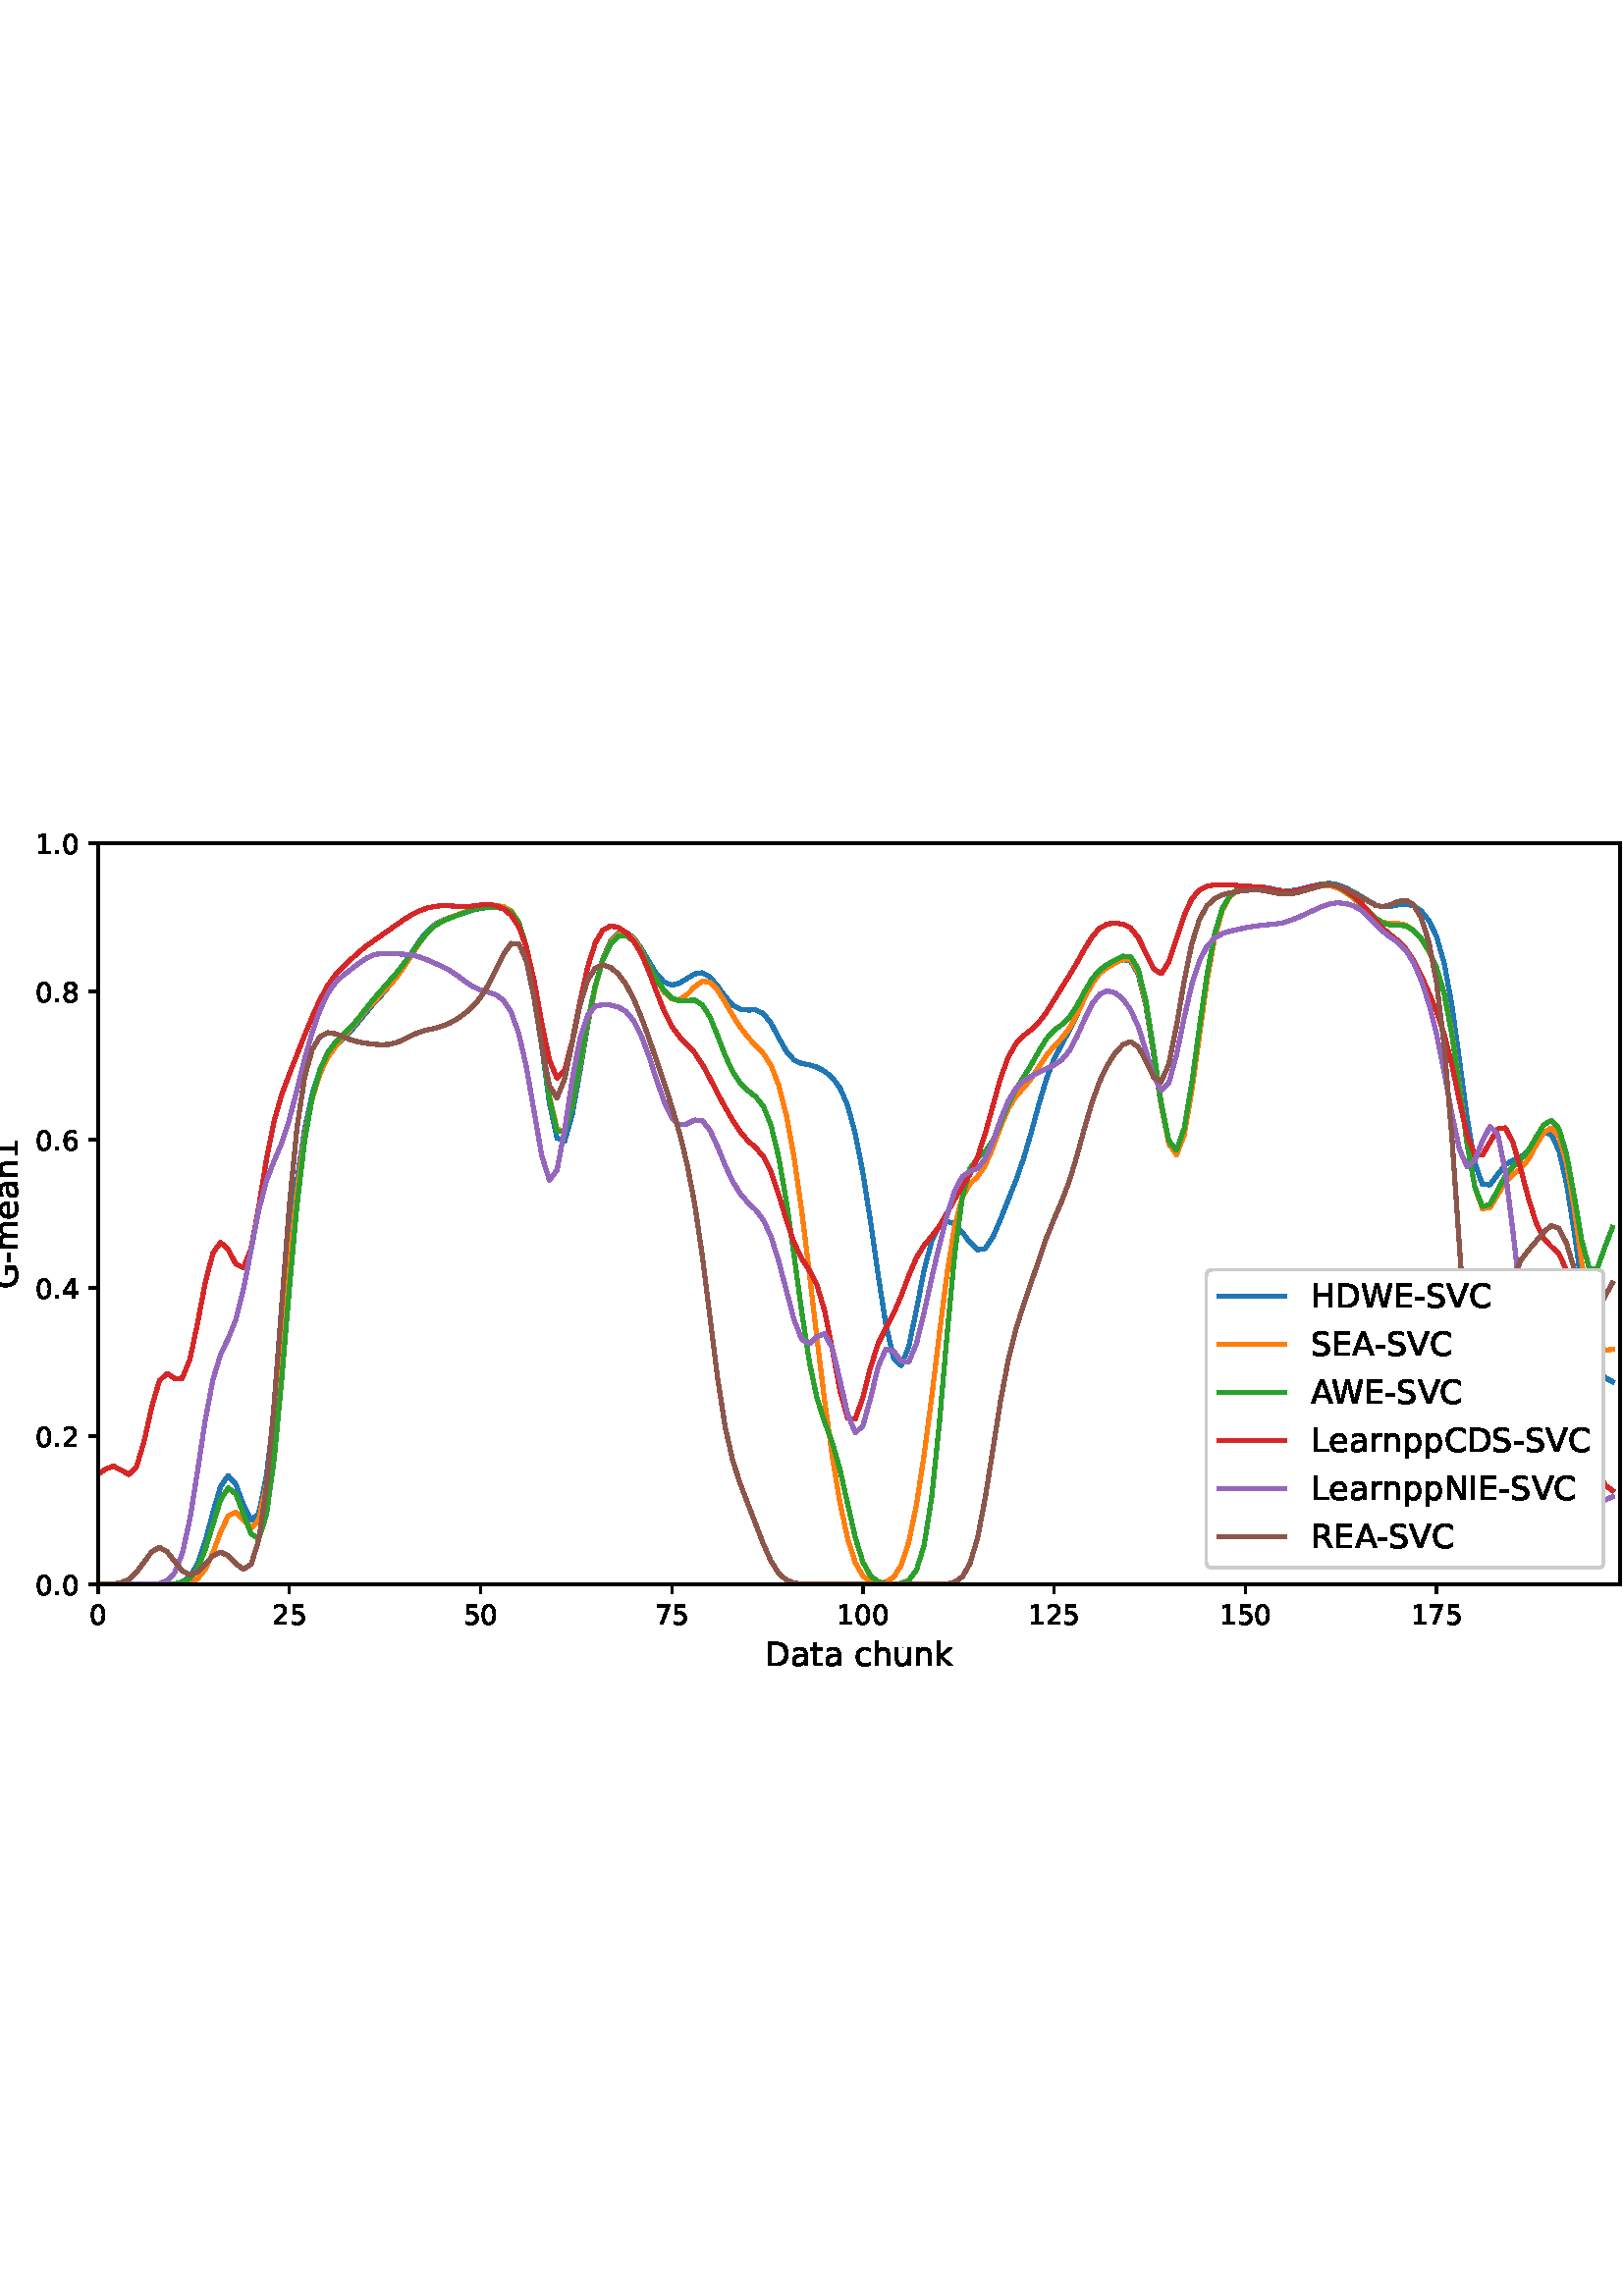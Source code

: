 %!PS-Adobe-3.0 EPSF-3.0
%%Orientation: portrait
%%BoundingBox: -54.0 216.0 666.0 576.0
%%EndComments
%%BeginProlog
/mpldict 8 dict def
mpldict begin
/m { moveto } bind def
/l { lineto } bind def
/r { rlineto } bind def
/c { curveto } bind def
/cl { closepath } bind def
/box {
m
1 index 0 r
0 exch r
neg 0 r
cl
} bind def
/clipbox {
box
clip
newpath
} bind def
%!PS-Adobe-3.0 Resource-Font
%%Copyright: Copyright (c) 2003 by Bitstream, Inc. All Rights Reserved. Copyright (c) 2006 by Tavmjong Bah. All Rights Reserved. DejaVu changes are in public domain 
25 dict begin
/_d{bind def}bind def
/_m{moveto}_d
/_l{lineto}_d
/_cl{closepath eofill}_d
/_c{curveto}_d
/_sc{7 -1 roll{setcachedevice}{pop pop pop pop pop pop}ifelse}_d
/_e{exec}_d
/FontName /DejaVuSans def
/PaintType 0 def
/FontMatrix[.001 0 0 .001 0 0]def
/FontBBox[-1021 -463 1793 1232]def
/FontType 3 def
/Encoding [ /space /hyphen /period /zero /one /two /four /five /six /seven /eight /A /C /D /E /G /H /I /L /N /R /S /V /W /a /c /e /h /k /m /n /p /r /t /u ] def
/FontInfo 10 dict dup begin
/FamilyName (DejaVu Sans) def
/FullName (DejaVu Sans) def
/Notice (Copyright (c) 2003 by Bitstream, Inc. All Rights Reserved. Copyright (c) 2006 by Tavmjong Bah. All Rights Reserved. DejaVu changes are in public domain ) def
/Weight (Book) def
/Version (Version 2.35) def
/ItalicAngle 0.0 def
/isFixedPitch false def
/UnderlinePosition -130 def
/UnderlineThickness 90 def
end readonly def
/CharStrings 36 dict dup begin
/.notdef 0 def
/space{318 0 0 0 0 0 _sc
}_d
/hyphen{361 0 49 234 312 314 _sc
49 314 _m
312 314 _l
312 234 _l
49 234 _l
49 314 _l
_cl}_d
/period{318 0 107 0 210 124 _sc
107 124 _m
210 124 _l
210 0 _l
107 0 _l
107 124 _l
_cl}_d
/zero{636 0 66 -13 570 742 _sc
318 664 _m
267 664 229 639 203 589 _c
177 539 165 464 165 364 _c
165 264 177 189 203 139 _c
229 89 267 64 318 64 _c
369 64 407 89 433 139 _c
458 189 471 264 471 364 _c
471 464 458 539 433 589 _c
407 639 369 664 318 664 _c
318 742 _m
399 742 461 709 505 645 _c
548 580 570 486 570 364 _c
570 241 548 147 505 83 _c
461 19 399 -13 318 -13 _c
236 -13 173 19 130 83 _c
87 147 66 241 66 364 _c
66 486 87 580 130 645 _c
173 709 236 742 318 742 _c
_cl}_d
/one{636 0 110 0 544 729 _sc
124 83 _m
285 83 _l
285 639 _l
110 604 _l
110 694 _l
284 729 _l
383 729 _l
383 83 _l
544 83 _l
544 0 _l
124 0 _l
124 83 _l
_cl}_d
/two{{636 0 73 0 536 742 _sc
192 83 _m
536 83 _l
536 0 _l
73 0 _l
73 83 _l
110 121 161 173 226 239 _c
290 304 331 346 348 365 _c
380 400 402 430 414 455 _c
426 479 433 504 433 528 _c
433 566 419 598 392 622 _c
365 646 330 659 286 659 _c
255 659 222 653 188 643 _c
154 632 117 616 78 594 _c
78 694 _l
118 710 155 722 189 730 _c
223 738 255 742 284 742 _c
}_e{359 742 419 723 464 685 _c
509 647 532 597 532 534 _c
532 504 526 475 515 449 _c
504 422 484 390 454 354 _c
446 344 420 317 376 272 _c
332 227 271 164 192 83 _c
_cl}_e}_d
/four{636 0 49 0 580 729 _sc
378 643 _m
129 254 _l
378 254 _l
378 643 _l
352 729 _m
476 729 _l
476 254 _l
580 254 _l
580 172 _l
476 172 _l
476 0 _l
378 0 _l
378 172 _l
49 172 _l
49 267 _l
352 729 _l
_cl}_d
/five{{636 0 77 -13 549 729 _sc
108 729 _m
495 729 _l
495 646 _l
198 646 _l
198 467 _l
212 472 227 476 241 478 _c
255 480 270 482 284 482 _c
365 482 429 459 477 415 _c
525 370 549 310 549 234 _c
549 155 524 94 475 51 _c
426 8 357 -13 269 -13 _c
238 -13 207 -10 175 -6 _c
143 -1 111 6 77 17 _c
77 116 _l
106 100 136 88 168 80 _c
199 72 232 69 267 69 _c
}_e{323 69 368 83 401 113 _c
433 143 450 183 450 234 _c
450 284 433 324 401 354 _c
368 384 323 399 267 399 _c
241 399 214 396 188 390 _c
162 384 135 375 108 363 _c
108 729 _l
_cl}_e}_d
/six{{636 0 70 -13 573 742 _sc
330 404 _m
286 404 251 388 225 358 _c
199 328 186 286 186 234 _c
186 181 199 139 225 109 _c
251 79 286 64 330 64 _c
374 64 409 79 435 109 _c
461 139 474 181 474 234 _c
474 286 461 328 435 358 _c
409 388 374 404 330 404 _c
526 713 _m
526 623 _l
501 635 476 644 451 650 _c
425 656 400 659 376 659 _c
310 659 260 637 226 593 _c
}_e{192 549 172 482 168 394 _c
187 422 211 444 240 459 _c
269 474 301 482 336 482 _c
409 482 467 459 509 415 _c
551 371 573 310 573 234 _c
573 159 550 99 506 54 _c
462 9 403 -13 330 -13 _c
246 -13 181 19 137 83 _c
92 147 70 241 70 364 _c
70 479 97 571 152 639 _c
206 707 280 742 372 742 _c
396 742 421 739 447 735 _c
472 730 498 723 526 713 _c
_cl}_e}_d
/seven{636 0 82 0 551 729 _sc
82 729 _m
551 729 _l
551 687 _l
286 0 _l
183 0 _l
432 646 _l
82 646 _l
82 729 _l
_cl}_d
/eight{{636 0 68 -13 568 742 _sc
318 346 _m
271 346 234 333 207 308 _c
180 283 167 249 167 205 _c
167 161 180 126 207 101 _c
234 76 271 64 318 64 _c
364 64 401 76 428 102 _c
455 127 469 161 469 205 _c
469 249 455 283 429 308 _c
402 333 365 346 318 346 _c
219 388 _m
177 398 144 418 120 447 _c
96 476 85 511 85 553 _c
85 611 105 657 147 691 _c
188 725 245 742 318 742 _c
}_e{390 742 447 725 489 691 _c
530 657 551 611 551 553 _c
551 511 539 476 515 447 _c
491 418 459 398 417 388 _c
464 377 501 355 528 323 _c
554 291 568 251 568 205 _c
568 134 546 80 503 43 _c
459 5 398 -13 318 -13 _c
237 -13 175 5 132 43 _c
89 80 68 134 68 205 _c
68 251 81 291 108 323 _c
134 355 171 377 219 388 _c
183 544 _m
183 506 194 476 218 455 _c
}_e{242 434 275 424 318 424 _c
360 424 393 434 417 455 _c
441 476 453 506 453 544 _c
453 582 441 611 417 632 _c
393 653 360 664 318 664 _c
275 664 242 653 218 632 _c
194 611 183 582 183 544 _c
_cl}_e}_d
/A{684 0 8 0 676 729 _sc
342 632 _m
208 269 _l
476 269 _l
342 632 _l
286 729 _m
398 729 _l
676 0 _l
573 0 _l
507 187 _l
178 187 _l
112 0 _l
8 0 _l
286 729 _l
_cl}_d
/C{{698 0 56 -13 644 742 _sc
644 673 _m
644 569 _l
610 599 575 622 537 638 _c
499 653 460 661 418 661 _c
334 661 270 635 226 584 _c
182 533 160 460 160 364 _c
160 268 182 194 226 143 _c
270 92 334 67 418 67 _c
460 67 499 74 537 90 _c
575 105 610 128 644 159 _c
644 56 _l
609 32 572 15 534 4 _c
496 -7 455 -13 412 -13 _c
302 -13 215 20 151 87 _c
}_e{87 154 56 246 56 364 _c
56 481 87 573 151 641 _c
215 708 302 742 412 742 _c
456 742 497 736 535 725 _c
573 713 610 696 644 673 _c
_cl}_e}_d
/D{770 0 98 0 711 729 _sc
197 648 _m
197 81 _l
316 81 _l
416 81 490 103 537 149 _c
583 195 607 267 607 365 _c
607 463 583 534 537 580 _c
490 625 416 648 316 648 _c
197 648 _l
98 729 _m
301 729 _l
442 729 546 699 612 641 _c
678 582 711 490 711 365 _c
711 239 677 147 611 88 _c
545 29 441 0 301 0 _c
98 0 _l
98 729 _l
_cl}_d
/E{632 0 98 0 568 729 _sc
98 729 _m
559 729 _l
559 646 _l
197 646 _l
197 430 _l
544 430 _l
544 347 _l
197 347 _l
197 83 _l
568 83 _l
568 0 _l
98 0 _l
98 729 _l
_cl}_d
/G{{775 0 56 -13 693 742 _sc
595 104 _m
595 300 _l
434 300 _l
434 381 _l
693 381 _l
693 68 _l
655 40 613 20 567 7 _c
521 -6 472 -13 420 -13 _c
306 -13 216 20 152 86 _c
88 152 56 245 56 364 _c
56 482 88 575 152 642 _c
216 708 306 742 420 742 _c
467 742 512 736 555 724 _c
598 712 638 695 674 673 _c
674 568 _l
637 598 598 621 557 637 _c
516 653 473 661 428 661 _c
}_e{338 661 271 636 227 586 _c
182 536 160 462 160 364 _c
160 265 182 191 227 141 _c
271 91 338 67 428 67 _c
462 67 493 70 521 76 _c
549 82 573 91 595 104 _c
_cl}_e}_d
/H{752 0 98 0 654 729 _sc
98 729 _m
197 729 _l
197 430 _l
555 430 _l
555 729 _l
654 729 _l
654 0 _l
555 0 _l
555 347 _l
197 347 _l
197 0 _l
98 0 _l
98 729 _l
_cl}_d
/I{295 0 98 0 197 729 _sc
98 729 _m
197 729 _l
197 0 _l
98 0 _l
98 729 _l
_cl}_d
/L{557 0 98 0 552 729 _sc
98 729 _m
197 729 _l
197 83 _l
552 83 _l
552 0 _l
98 0 _l
98 729 _l
_cl}_d
/N{748 0 98 0 650 729 _sc
98 729 _m
231 729 _l
554 119 _l
554 729 _l
650 729 _l
650 0 _l
517 0 _l
194 610 _l
194 0 _l
98 0 _l
98 729 _l
_cl}_d
/R{{695 0 98 0 666 729 _sc
444 342 _m
465 334 486 319 506 296 _c
526 272 546 240 566 199 _c
666 0 _l
560 0 _l
467 187 _l
443 235 419 268 397 284 _c
374 300 343 308 304 308 _c
197 308 _l
197 0 _l
98 0 _l
98 729 _l
321 729 _l
404 729 466 711 507 677 _c
548 642 569 589 569 519 _c
569 473 558 434 537 404 _c
515 374 484 353 444 342 _c
197 648 _m
197 389 _l
321 389 _l
}_e{368 389 404 400 428 422 _c
452 444 465 476 465 519 _c
465 561 452 593 428 615 _c
404 637 368 648 321 648 _c
197 648 _l
_cl}_e}_d
/S{{635 0 66 -13 579 742 _sc
535 705 _m
535 609 _l
497 627 462 640 429 649 _c
395 657 363 662 333 662 _c
279 662 237 651 208 631 _c
179 610 165 580 165 542 _c
165 510 174 485 194 469 _c
213 452 250 439 304 429 _c
364 417 _l
437 403 491 378 526 343 _c
561 307 579 260 579 201 _c
579 130 555 77 508 41 _c
460 5 391 -13 300 -13 _c
265 -13 228 -9 189 -2 _c
}_e{150 5 110 16 69 32 _c
69 134 _l
109 111 148 94 186 83 _c
224 71 262 66 300 66 _c
356 66 399 77 430 99 _c
460 121 476 152 476 194 _c
476 230 465 258 443 278 _c
421 298 385 313 335 323 _c
275 335 _l
201 349 148 372 115 404 _c
82 435 66 478 66 534 _c
66 598 88 649 134 686 _c
179 723 242 742 322 742 _c
356 742 390 739 426 733 _c
461 727 497 717 535 705 _c
}_e{_cl}_e}_d
/V{684 0 8 0 676 729 _sc
286 0 _m
8 729 _l
111 729 _l
342 115 _l
573 729 _l
676 729 _l
398 0 _l
286 0 _l
_cl}_d
/W{989 0 33 0 956 729 _sc
33 729 _m
133 729 _l
286 113 _l
439 729 _l
550 729 _l
703 113 _l
856 729 _l
956 729 _l
773 0 _l
649 0 _l
495 633 _l
340 0 _l
216 0 _l
33 729 _l
_cl}_d
/a{{613 0 60 -13 522 560 _sc
343 275 _m
270 275 220 266 192 250 _c
164 233 150 205 150 165 _c
150 133 160 107 181 89 _c
202 70 231 61 267 61 _c
317 61 357 78 387 114 _c
417 149 432 196 432 255 _c
432 275 _l
343 275 _l
522 312 _m
522 0 _l
432 0 _l
432 83 _l
411 49 385 25 355 10 _c
325 -5 287 -13 243 -13 _c
187 -13 142 2 109 33 _c
76 64 60 106 60 159 _c
}_e{60 220 80 266 122 298 _c
163 329 224 345 306 345 _c
432 345 _l
432 354 _l
432 395 418 427 391 450 _c
364 472 326 484 277 484 _c
245 484 215 480 185 472 _c
155 464 127 453 100 439 _c
100 522 _l
132 534 164 544 195 550 _c
226 556 256 560 286 560 _c
365 560 424 539 463 498 _c
502 457 522 395 522 312 _c
_cl}_e}_d
/c{{550 0 55 -13 488 560 _sc
488 526 _m
488 442 _l
462 456 437 466 411 473 _c
385 480 360 484 334 484 _c
276 484 230 465 198 428 _c
166 391 150 339 150 273 _c
150 206 166 154 198 117 _c
230 80 276 62 334 62 _c
360 62 385 65 411 72 _c
437 79 462 90 488 104 _c
488 21 _l
462 9 436 0 410 -5 _c
383 -10 354 -13 324 -13 _c
242 -13 176 12 128 64 _c
}_e{79 115 55 185 55 273 _c
55 362 79 432 128 483 _c
177 534 244 560 330 560 _c
358 560 385 557 411 551 _c
437 545 463 537 488 526 _c
_cl}_e}_d
/e{{615 0 55 -13 562 560 _sc
562 296 _m
562 252 _l
149 252 _l
153 190 171 142 205 110 _c
238 78 284 62 344 62 _c
378 62 412 66 444 74 _c
476 82 509 95 541 113 _c
541 28 _l
509 14 476 3 442 -3 _c
408 -9 373 -13 339 -13 _c
251 -13 182 12 131 62 _c
80 112 55 181 55 268 _c
55 357 79 428 127 481 _c
175 533 241 560 323 560 _c
397 560 455 536 498 489 _c
}_e{540 441 562 377 562 296 _c
472 322 _m
471 371 457 410 431 440 _c
404 469 368 484 324 484 _c
274 484 234 469 204 441 _c
174 413 156 373 152 322 _c
472 322 _l
_cl}_e}_d
/h{634 0 91 0 549 760 _sc
549 330 _m
549 0 _l
459 0 _l
459 327 _l
459 379 448 417 428 443 _c
408 469 378 482 338 482 _c
289 482 251 466 223 435 _c
195 404 181 362 181 309 _c
181 0 _l
91 0 _l
91 760 _l
181 760 _l
181 462 _l
202 494 227 519 257 535 _c
286 551 320 560 358 560 _c
420 560 468 540 500 501 _c
532 462 549 405 549 330 _c
_cl}_d
/k{579 0 91 0 576 760 _sc
91 760 _m
181 760 _l
181 311 _l
449 547 _l
564 547 _l
274 291 _l
576 0 _l
459 0 _l
181 267 _l
181 0 _l
91 0 _l
91 760 _l
_cl}_d
/m{{974 0 91 0 889 560 _sc
520 442 _m
542 482 569 511 600 531 _c
631 550 668 560 711 560 _c
767 560 811 540 842 500 _c
873 460 889 403 889 330 _c
889 0 _l
799 0 _l
799 327 _l
799 379 789 418 771 444 _c
752 469 724 482 686 482 _c
639 482 602 466 575 435 _c
548 404 535 362 535 309 _c
535 0 _l
445 0 _l
445 327 _l
445 379 435 418 417 444 _c
398 469 369 482 331 482 _c
}_e{285 482 248 466 221 435 _c
194 404 181 362 181 309 _c
181 0 _l
91 0 _l
91 547 _l
181 547 _l
181 462 _l
201 495 226 520 255 536 _c
283 552 317 560 357 560 _c
397 560 430 550 458 530 _c
486 510 506 480 520 442 _c
_cl}_e}_d
/n{634 0 91 0 549 560 _sc
549 330 _m
549 0 _l
459 0 _l
459 327 _l
459 379 448 417 428 443 _c
408 469 378 482 338 482 _c
289 482 251 466 223 435 _c
195 404 181 362 181 309 _c
181 0 _l
91 0 _l
91 547 _l
181 547 _l
181 462 _l
202 494 227 519 257 535 _c
286 551 320 560 358 560 _c
420 560 468 540 500 501 _c
532 462 549 405 549 330 _c
_cl}_d
/p{{635 0 91 -207 580 560 _sc
181 82 _m
181 -207 _l
91 -207 _l
91 547 _l
181 547 _l
181 464 _l
199 496 223 520 252 536 _c
281 552 316 560 356 560 _c
422 560 476 533 518 481 _c
559 428 580 359 580 273 _c
580 187 559 117 518 65 _c
476 13 422 -13 356 -13 _c
316 -13 281 -5 252 10 _c
223 25 199 49 181 82 _c
487 273 _m
487 339 473 390 446 428 _c
418 466 381 485 334 485 _c
}_e{286 485 249 466 222 428 _c
194 390 181 339 181 273 _c
181 207 194 155 222 117 _c
249 79 286 61 334 61 _c
381 61 418 79 446 117 _c
473 155 487 207 487 273 _c
_cl}_e}_d
/r{411 0 91 0 411 560 _sc
411 463 _m
401 469 390 473 378 476 _c
366 478 353 480 339 480 _c
288 480 249 463 222 430 _c
194 397 181 350 181 288 _c
181 0 _l
91 0 _l
91 547 _l
181 547 _l
181 462 _l
199 495 224 520 254 536 _c
284 552 321 560 365 560 _c
371 560 378 559 386 559 _c
393 558 401 557 411 555 _c
411 463 _l
_cl}_d
/t{392 0 27 0 368 702 _sc
183 702 _m
183 547 _l
368 547 _l
368 477 _l
183 477 _l
183 180 _l
183 135 189 106 201 94 _c
213 81 238 75 276 75 _c
368 75 _l
368 0 _l
276 0 _l
206 0 158 13 132 39 _c
106 65 93 112 93 180 _c
93 477 _l
27 477 _l
27 547 _l
93 547 _l
93 702 _l
183 702 _l
_cl}_d
/u{634 0 85 -13 543 560 _sc
85 216 _m
85 547 _l
175 547 _l
175 219 _l
175 167 185 129 205 103 _c
225 77 255 64 296 64 _c
344 64 383 79 411 110 _c
439 141 453 183 453 237 _c
453 547 _l
543 547 _l
543 0 _l
453 0 _l
453 84 _l
431 50 405 26 377 10 _c
348 -5 315 -13 277 -13 _c
214 -13 166 6 134 45 _c
101 83 85 140 85 216 _c
311 560 _m
311 560 _l
_cl}_d
end readonly def

/BuildGlyph
 {exch begin
 CharStrings exch
 2 copy known not{pop /.notdef}if
 true 3 1 roll get exec
 end}_d

/BuildChar {
 1 index /Encoding get exch get
 1 index /BuildGlyph get exec
}_d

FontName currentdict end definefont pop
end
%%EndProlog
mpldict begin
-54 216 translate
720 360 0 0 clipbox
gsave
0 0 m
720 0 l
720 360 l
0 360 l
cl
1.000 setgray
fill
grestore
gsave
90 45 m
648 45 l
648 316.8 l
90 316.8 l
cl
1.000 setgray
fill
grestore
0.800 setlinewidth
1 setlinejoin
0 setlinecap
[] 0 setdash
0.000 setgray
gsave
/o {
gsave
newpath
translate
0.8 setlinewidth
1 setlinejoin
0 setlinecap
0 0 m
0 -3.5 l

gsave
0.000 setgray
fill
grestore
stroke
grestore
} bind def
90 45 o
grestore
/DejaVuSans findfont
10.000 scalefont
setfont
gsave
86.82 30.406 translate
0.0 rotate
0.0 0 m /zero glyphshow
grestore
gsave
/o {
gsave
newpath
translate
0.8 setlinewidth
1 setlinejoin
0 setlinecap
0 0 m
0 -3.5 l

gsave
0.000 setgray
fill
grestore
stroke
grestore
} bind def
160.101 45 o
grestore
gsave
153.741 30.406 translate
0.0 rotate
0.0 0 m /two glyphshow
6.362 0 m /five glyphshow
grestore
gsave
/o {
gsave
newpath
translate
0.8 setlinewidth
1 setlinejoin
0 setlinecap
0 0 m
0 -3.5 l

gsave
0.000 setgray
fill
grestore
stroke
grestore
} bind def
230.201 45 o
grestore
gsave
223.842 30.406 translate
0.0 rotate
0.0 0 m /five glyphshow
6.362 0 m /zero glyphshow
grestore
gsave
/o {
gsave
newpath
translate
0.8 setlinewidth
1 setlinejoin
0 setlinecap
0 0 m
0 -3.5 l

gsave
0.000 setgray
fill
grestore
stroke
grestore
} bind def
300.302 45 o
grestore
gsave
293.942 30.406 translate
0.0 rotate
0.0 0 m /seven glyphshow
6.362 0 m /five glyphshow
grestore
gsave
/o {
gsave
newpath
translate
0.8 setlinewidth
1 setlinejoin
0 setlinecap
0 0 m
0 -3.5 l

gsave
0.000 setgray
fill
grestore
stroke
grestore
} bind def
370.402 45 o
grestore
gsave
360.863 30.406 translate
0.0 rotate
0.0 0 m /one glyphshow
6.362 0 m /zero glyphshow
12.725 0 m /zero glyphshow
grestore
gsave
/o {
gsave
newpath
translate
0.8 setlinewidth
1 setlinejoin
0 setlinecap
0 0 m
0 -3.5 l

gsave
0.000 setgray
fill
grestore
stroke
grestore
} bind def
440.503 45 o
grestore
gsave
430.963 30.406 translate
0.0 rotate
0.0 0 m /one glyphshow
6.362 0 m /two glyphshow
12.725 0 m /five glyphshow
grestore
gsave
/o {
gsave
newpath
translate
0.8 setlinewidth
1 setlinejoin
0 setlinecap
0 0 m
0 -3.5 l

gsave
0.000 setgray
fill
grestore
stroke
grestore
} bind def
510.603 45 o
grestore
gsave
501.064 30.406 translate
0.0 rotate
0.0 0 m /one glyphshow
6.362 0 m /five glyphshow
12.725 0 m /zero glyphshow
grestore
gsave
/o {
gsave
newpath
translate
0.8 setlinewidth
1 setlinejoin
0 setlinecap
0 0 m
0 -3.5 l

gsave
0.000 setgray
fill
grestore
stroke
grestore
} bind def
580.704 45 o
grestore
gsave
571.164 30.406 translate
0.0 rotate
0.0 0 m /one glyphshow
6.362 0 m /seven glyphshow
12.725 0 m /five glyphshow
grestore
/DejaVuSans findfont
12.000 scalefont
setfont
gsave
334.578 15.203 translate
0.0 rotate
0.0 0 m /D glyphshow
9.24 0 m /a glyphshow
16.594 0 m /t glyphshow
21.299 0 m /a glyphshow
28.652 0 m /space glyphshow
32.467 0 m /c glyphshow
39.064 0 m /h glyphshow
46.67 0 m /u glyphshow
54.275 0 m /n glyphshow
61.881 0 m /k glyphshow
grestore
gsave
/o {
gsave
newpath
translate
0.8 setlinewidth
1 setlinejoin
0 setlinecap
0 0 m
-3.5 0 l

gsave
0.000 setgray
fill
grestore
stroke
grestore
} bind def
90 45 o
grestore
/DejaVuSans findfont
10.000 scalefont
setfont
gsave
67.094 41.203 translate
0.0 rotate
0.0 0 m /zero glyphshow
6.362 0 m /period glyphshow
9.541 0 m /zero glyphshow
grestore
gsave
/o {
gsave
newpath
translate
0.8 setlinewidth
1 setlinejoin
0 setlinecap
0 0 m
-3.5 0 l

gsave
0.000 setgray
fill
grestore
stroke
grestore
} bind def
90 99.36 o
grestore
gsave
67.094 95.563 translate
0.0 rotate
0.0 0 m /zero glyphshow
6.362 0 m /period glyphshow
9.541 0 m /two glyphshow
grestore
gsave
/o {
gsave
newpath
translate
0.8 setlinewidth
1 setlinejoin
0 setlinecap
0 0 m
-3.5 0 l

gsave
0.000 setgray
fill
grestore
stroke
grestore
} bind def
90 153.72 o
grestore
gsave
67.094 149.923 translate
0.0 rotate
0.0 0 m /zero glyphshow
6.362 0 m /period glyphshow
9.541 0 m /four glyphshow
grestore
gsave
/o {
gsave
newpath
translate
0.8 setlinewidth
1 setlinejoin
0 setlinecap
0 0 m
-3.5 0 l

gsave
0.000 setgray
fill
grestore
stroke
grestore
} bind def
90 208.08 o
grestore
gsave
67.094 204.283 translate
0.0 rotate
0.0 0 m /zero glyphshow
6.362 0 m /period glyphshow
9.541 0 m /six glyphshow
grestore
gsave
/o {
gsave
newpath
translate
0.8 setlinewidth
1 setlinejoin
0 setlinecap
0 0 m
-3.5 0 l

gsave
0.000 setgray
fill
grestore
stroke
grestore
} bind def
90 262.44 o
grestore
gsave
67.094 258.643 translate
0.0 rotate
0.0 0 m /zero glyphshow
6.362 0 m /period glyphshow
9.541 0 m /eight glyphshow
grestore
gsave
/o {
gsave
newpath
translate
0.8 setlinewidth
1 setlinejoin
0 setlinecap
0 0 m
-3.5 0 l

gsave
0.000 setgray
fill
grestore
stroke
grestore
} bind def
90 316.8 o
grestore
gsave
67.094 313.003 translate
0.0 rotate
0.0 0 m /one glyphshow
6.362 0 m /period glyphshow
9.541 0 m /zero glyphshow
grestore
/DejaVuSans findfont
12.000 scalefont
setfont
gsave
60.594 153.244 translate
90.0 rotate
0.0 0 m /G glyphshow
9.299 0 m /hyphen glyphshow
13.629 0 m /m glyphshow
25.318 0 m /e glyphshow
32.701 0 m /a glyphshow
40.055 0 m /n glyphshow
47.66 0 m /one glyphshow
grestore
1.500 setlinewidth
2 setlinecap
0.122 0.467 0.706 setrgbcolor
gsave
558 271.8 90 45 clipbox
90 45 m
115.236 45.04 l
118.04 45.214 l
120.844 45.884 l
123.648 47.894 l
126.452 52.534 l
129.256 60.696 l
132.06 71.345 l
134.864 80.867 l
137.668 84.876 l
140.472 81.64 l
143.276 74.092 l
146.08 68.505 l
148.884 71.032 l
151.688 84.723 l
154.492 108.49 l
160.101 167.615 l
162.905 192.919 l
165.709 211.884 l
168.513 224.895 l
171.317 233.425 l
174.121 238.848 l
176.925 242.287 l
179.729 244.933 l
182.533 247.798 l
190.945 257.955 l
193.749 261.016 l
196.553 264.253 l
199.357 268.008 l
207.769 280.949 l
210.573 284.409 l
213.377 286.887 l
216.181 288.472 l
218.985 289.549 l
227.397 292.311 l
230.201 292.915 l
233.005 293.22 l
235.809 293.235 l
238.613 292.851 l
241.417 291.477 l
244.221 287.594 l
247.025 278.785 l
249.829 263.203 l
255.437 221.563 l
258.241 208.631 l
261.045 207.636 l
263.849 217.418 l
266.653 233.225 l
269.457 249.955 l
272.261 264.185 l
275.065 274.504 l
277.869 280.886 l
280.673 283.908 l
283.477 284.172 l
286.281 282.121 l
289.085 278.255 l
291.889 273.457 l
294.693 268.952 l
297.497 265.862 l
300.302 264.75 l
303.106 265.458 l
308.714 268.875 l
311.518 269.281 l
314.322 267.713 l
317.126 264.393 l
319.93 260.496 l
322.734 257.403 l
325.538 255.85 l
328.342 255.625 l
331.146 255.641 l
333.95 254.319 l
336.754 250.682 l
339.558 245.398 l
342.362 240.398 l
345.166 237.255 l
347.97 236.002 l
350.774 235.485 l
353.578 234.644 l
356.382 233.145 l
359.186 230.841 l
361.99 227.05 l
364.794 220.538 l
367.598 210.221 l
370.402 195.778 l
373.206 177.848 l
376.01 158.241 l
378.814 140.226 l
381.618 128.062 l
384.422 125.236 l
387.226 132.277 l
390.03 145.831 l
392.834 160.249 l
395.638 170.946 l
398.442 176.581 l
401.246 178.19 l
404.05 177.095 l
406.854 174.122 l
409.658 170.331 l
412.462 167.665 l
415.266 168.173 l
418.07 172.411 l
420.874 178.967 l
426.482 193.105 l
429.286 201.124 l
432.09 210.683 l
434.894 221.015 l
437.698 230.413 l
440.503 237.666 l
443.307 243.085 l
446.111 248.128 l
448.915 253.937 l
451.719 260.237 l
454.523 265.73 l
457.327 269.439 l
460.131 271.557 l
462.935 273.004 l
465.739 274.125 l
468.543 273.618 l
471.347 268.736 l
474.151 257.141 l
476.955 239.487 l
479.759 220.425 l
482.563 206.554 l
485.367 202.844 l
488.171 210.478 l
490.975 227.012 l
493.779 247.75 l
496.583 267.581 l
499.387 282.866 l
502.191 292.474 l
504.995 297.406 l
507.799 299.524 l
510.603 300.393 l
513.407 300.777 l
516.211 300.788 l
519.015 300.386 l
521.819 299.771 l
524.623 299.349 l
527.427 299.398 l
530.231 299.875 l
538.643 301.887 l
541.447 302.066 l
544.251 301.614 l
547.055 300.568 l
549.859 299.144 l
558.271 294.178 l
561.075 293.44 l
563.879 293.624 l
566.683 294.226 l
569.487 294.494 l
572.291 293.859 l
575.095 291.965 l
577.899 288.469 l
580.704 282.622 l
583.508 272.865 l
586.312 257.564 l
589.116 237.249 l
591.92 216.016 l
594.724 199.627 l
597.528 191.681 l
600.332 191.517 l
603.136 195.286 l
605.94 198.863 l
608.744 200.56 l
611.548 201.632 l
614.352 204.022 l
617.156 207.748 l
619.96 210.639 l
622.764 210.059 l
625.568 204.135 l
628.372 191.997 l
631.176 174.349 l
633.98 154.395 l
636.784 137.04 l
639.588 125.853 l
642.392 120.803 l
645.196 119.367 l
645.196 119.367 l
stroke
grestore
1.000 0.498 0.055 setrgbcolor
gsave
558 271.8 90 45 clipbox
90 45 m
118.04 45.028 l
120.844 45.149 l
123.648 45.629 l
126.452 47.102 l
129.256 50.548 l
132.06 56.579 l
134.864 64.133 l
137.668 70.1 l
140.472 71.44 l
146.08 65.589 l
148.884 68.705 l
151.688 81.491 l
154.492 103.884 l
157.296 132.579 l
160.101 162.567 l
162.905 189.074 l
165.709 209.328 l
168.513 223.2 l
171.317 232.228 l
174.121 238.126 l
176.925 242.179 l
185.337 252.041 l
188.141 255.459 l
190.945 258.585 l
196.553 264.258 l
199.357 267.575 l
202.161 271.524 l
207.769 280.176 l
210.573 283.871 l
213.377 286.598 l
216.181 288.362 l
218.985 289.534 l
227.397 292.655 l
230.201 293.466 l
233.005 293.935 l
235.809 294.006 l
238.613 293.527 l
241.417 291.924 l
244.221 287.776 l
247.025 278.848 l
249.829 263.524 l
255.437 223.799 l
258.241 211.887 l
261.045 211.253 l
263.849 220.523 l
266.653 235.209 l
269.457 250.735 l
272.261 264.113 l
275.065 274.064 l
277.869 280.432 l
280.673 283.561 l
283.477 283.863 l
286.281 281.691 l
289.085 277.515 l
294.693 266.687 l
297.497 262.228 l
300.302 259.642 l
303.106 259.396 l
305.91 261.265 l
308.714 264.115 l
311.518 266.163 l
314.322 265.869 l
317.126 262.916 l
319.93 258.332 l
322.734 253.493 l
325.538 249.162 l
328.342 245.537 l
333.95 239.546 l
336.754 235.175 l
339.558 227.952 l
342.362 216.867 l
345.166 201.453 l
347.97 181.82 l
350.774 158.98 l
353.578 134.974 l
356.382 112.097 l
359.186 91.838 l
361.99 74.852 l
364.794 61.72 l
367.598 52.913 l
370.402 48.073 l
373.206 45.988 l
376.01 45.416 l
378.814 45.813 l
381.618 47.592 l
384.422 52.016 l
387.226 60.617 l
390.03 74.221 l
392.834 92.41 l
395.638 113.92 l
398.442 137.011 l
401.246 159.015 l
404.05 176.459 l
406.854 187.075 l
409.658 191.888 l
412.462 194.586 l
415.266 198.658 l
418.07 205.198 l
420.874 212.869 l
423.678 219.477 l
426.482 223.934 l
429.286 227.068 l
432.09 230.464 l
437.698 238.954 l
440.503 242.401 l
443.307 245.323 l
446.111 248.948 l
448.915 254.085 l
451.719 260.118 l
454.523 265.504 l
457.327 269.166 l
460.131 271.305 l
462.935 272.867 l
465.739 274.204 l
468.543 274.009 l
471.347 269.462 l
474.151 258.07 l
476.955 240.349 l
479.759 220.965 l
482.563 206.662 l
485.367 202.521 l
488.171 209.75 l
490.975 225.954 l
496.583 266.58 l
499.387 282.236 l
502.191 292.199 l
504.995 297.328 l
507.799 299.468 l
510.603 300.253 l
513.407 300.536 l
516.211 300.504 l
519.015 300.132 l
521.819 299.56 l
524.623 299.128 l
527.427 299.113 l
530.231 299.537 l
535.839 300.904 l
538.643 301.35 l
541.447 301.261 l
544.251 300.448 l
547.055 298.964 l
549.859 296.985 l
552.663 294.582 l
555.467 291.858 l
558.271 289.327 l
561.075 287.746 l
563.879 287.33 l
566.683 287.359 l
569.487 286.747 l
572.291 284.849 l
575.095 281.641 l
577.899 277.259 l
580.704 271.216 l
583.508 261.904 l
586.312 247.411 l
589.116 227.864 l
591.92 207.037 l
594.724 190.704 l
597.528 182.818 l
600.332 183.117 l
605.94 192.618 l
608.744 195.38 l
611.548 197.39 l
614.352 200.868 l
617.156 206.003 l
619.96 210.667 l
622.764 212.346 l
625.568 209.145 l
628.372 199.531 l
631.176 183.165 l
633.98 162.963 l
636.784 144.949 l
639.588 134.198 l
642.392 130.905 l
645.196 131.131 l
645.196 131.131 l
stroke
grestore
0.173 0.627 0.173 setrgbcolor
gsave
558 271.8 90 45 clipbox
90 45 m
115.236 45.029 l
118.04 45.159 l
120.844 45.668 l
123.648 47.23 l
126.452 50.943 l
129.256 57.724 l
134.864 75.941 l
137.668 80.419 l
140.472 78.124 l
146.08 63.384 l
148.884 61.877 l
151.688 70.483 l
154.492 90.64 l
157.296 120.181 l
160.101 153.56 l
162.905 184.191 l
165.709 207.756 l
168.513 223.673 l
171.317 233.727 l
174.121 239.919 l
176.925 243.723 l
182.533 249.202 l
185.337 252.488 l
190.945 259.621 l
199.357 269.192 l
202.161 272.789 l
207.769 280.507 l
210.573 283.882 l
213.377 286.436 l
216.181 288.146 l
218.985 289.34 l
224.593 291.442 l
227.397 292.37 l
230.201 293.025 l
233.005 293.344 l
235.809 293.342 l
238.613 292.934 l
241.417 291.544 l
244.221 287.644 l
247.025 278.838 l
249.829 263.414 l
255.437 223.211 l
258.241 211.298 l
261.045 210.966 l
263.849 220.747 l
269.457 251.518 l
272.261 264.566 l
275.065 273.959 l
277.869 279.849 l
280.673 282.738 l
283.477 283.006 l
286.281 280.941 l
289.085 277.011 l
294.693 266.953 l
297.497 262.746 l
300.302 260.036 l
303.106 259.009 l
308.714 259.24 l
311.518 257.531 l
314.322 253.003 l
317.126 246.172 l
319.93 238.861 l
322.734 232.81 l
325.538 228.635 l
328.342 225.969 l
331.146 223.77 l
333.95 220.189 l
336.754 213.114 l
339.558 201.38 l
342.362 185.16 l
345.166 165.573 l
347.97 144.863 l
350.774 126.461 l
353.578 113.138 l
356.382 104.489 l
359.186 96.946 l
361.99 86.996 l
367.598 62.13 l
370.402 53.096 l
373.206 48.064 l
376.01 45.922 l
378.814 45.227 l
381.618 45.105 l
384.422 45.359 l
387.226 46.522 l
390.03 50.215 l
392.834 59.366 l
395.638 77.149 l
398.442 104.241 l
401.246 136.491 l
404.05 166.214 l
406.854 186.97 l
409.658 197.49 l
412.462 201.368 l
415.266 203.698 l
418.07 207.864 l
420.874 214.227 l
423.678 221.004 l
426.482 226.55 l
432.09 235.511 l
434.894 240.539 l
437.698 245.087 l
440.503 248.177 l
443.307 250.272 l
446.111 252.956 l
448.915 257.241 l
451.719 262.508 l
454.523 267.226 l
457.327 270.436 l
460.131 272.407 l
462.935 273.992 l
465.739 275.391 l
468.543 275.197 l
471.347 270.554 l
474.151 258.973 l
476.955 241.051 l
479.759 221.645 l
482.563 207.675 l
485.367 204.204 l
488.171 212.174 l
490.975 228.829 l
493.779 249.377 l
496.583 268.826 l
499.387 283.698 l
502.191 292.96 l
504.995 297.65 l
507.799 299.623 l
510.603 300.417 l
513.407 300.761 l
516.211 300.739 l
519.015 300.285 l
521.819 299.568 l
524.623 298.988 l
527.427 298.885 l
530.231 299.322 l
538.643 301.702 l
541.447 301.764 l
544.251 301.0 l
547.055 299.506 l
549.859 297.513 l
552.663 295.083 l
558.271 289.432 l
561.075 287.489 l
563.879 286.809 l
566.683 286.824 l
569.487 286.429 l
572.291 284.814 l
575.095 281.789 l
577.899 277.417 l
580.704 271.212 l
583.508 261.593 l
586.312 246.758 l
589.116 227.077 l
591.92 206.529 l
594.724 190.812 l
597.528 183.574 l
600.332 184.36 l
605.94 194.893 l
608.744 198.334 l
611.548 200.746 l
614.352 204.117 l
617.156 208.885 l
619.96 213.378 l
622.764 215.183 l
625.568 212.141 l
628.372 202.729 l
631.176 187.5 l
633.98 171.002 l
636.784 160.551 l
639.588 160.677 l
642.392 168.536 l
645.196 175.884 l
645.196 175.884 l
stroke
grestore
0.839 0.153 0.157 setrgbcolor
gsave
558 271.8 90 45 clipbox
90 85.476 m
92.804 87.349 l
95.608 88.351 l
98.412 86.902 l
101.216 85.309 l
104.02 88.058 l
106.824 97.341 l
109.628 110.039 l
112.432 119.677 l
115.236 122.325 l
118.04 120.459 l
120.844 120.622 l
123.648 127.6 l
126.452 140.848 l
129.256 155.602 l
132.06 166.486 l
134.864 170.413 l
137.668 167.755 l
140.472 162.507 l
143.276 161.042 l
146.08 168.261 l
148.884 183.435 l
151.688 200.792 l
154.492 214.889 l
157.296 224.641 l
160.101 232.148 l
165.709 246.44 l
168.513 253.253 l
171.317 259.41 l
174.121 264.557 l
176.925 268.481 l
179.729 271.476 l
185.337 276.644 l
188.141 278.977 l
193.749 282.944 l
202.161 288.834 l
204.965 290.549 l
207.769 291.966 l
210.573 293.015 l
213.377 293.645 l
216.181 293.875 l
218.985 293.808 l
224.593 293.546 l
227.397 293.75 l
230.201 294.157 l
233.005 294.379 l
235.809 293.974 l
238.613 292.71 l
241.417 290.387 l
244.221 286.2 l
247.025 278.535 l
249.829 266.264 l
252.633 250.924 l
255.437 237.264 l
258.241 230.67 l
261.045 233.633 l
263.849 244.422 l
266.653 258.534 l
269.457 271.354 l
272.261 280.251 l
275.065 284.944 l
277.869 286.448 l
280.673 285.911 l
283.477 284.045 l
286.281 280.954 l
289.085 276.283 l
291.889 269.859 l
294.693 262.358 l
297.497 255.201 l
300.302 249.631 l
303.106 245.866 l
305.91 243.049 l
308.714 239.919 l
311.518 235.689 l
314.322 230.498 l
317.126 225.04 l
319.93 219.838 l
322.734 215.03 l
325.538 210.816 l
328.342 207.571 l
331.146 205.041 l
333.95 201.786 l
336.754 196.124 l
339.558 187.808 l
342.362 178.448 l
345.166 170.277 l
347.97 164.47 l
350.774 160.154 l
353.578 154.67 l
356.382 145.187 l
359.186 131.135 l
361.99 115.951 l
364.794 105.896 l
367.598 105.536 l
370.402 113.71 l
373.206 124.649 l
376.01 133.322 l
378.814 139.069 l
381.618 144.275 l
384.422 150.81 l
387.226 158.241 l
390.03 164.777 l
392.834 169.353 l
395.638 172.702 l
398.442 176.437 l
401.246 181.227 l
404.05 186.305 l
409.658 195.53 l
412.462 201.759 l
415.266 210.445 l
420.874 230.67 l
423.678 238.331 l
426.482 243.257 l
429.286 246.195 l
432.09 248.42 l
434.894 251.111 l
437.698 254.834 l
446.111 268.374 l
448.915 273.097 l
451.719 278.094 l
454.523 282.629 l
457.327 285.756 l
460.131 287.198 l
462.935 287.465 l
465.739 287.086 l
468.543 285.706 l
471.347 282.23 l
476.955 270.724 l
479.759 268.958 l
482.563 273.245 l
488.171 290.338 l
490.975 296.41 l
493.779 299.632 l
496.583 301.017 l
499.387 301.528 l
502.191 301.638 l
507.799 301.287 l
516.211 300.682 l
519.015 300.131 l
521.819 299.423 l
524.623 298.946 l
527.427 299.006 l
530.231 299.566 l
535.839 301.102 l
538.643 301.621 l
541.447 301.68 l
544.251 301.079 l
547.055 299.797 l
549.859 297.905 l
552.663 295.342 l
555.467 292.089 l
558.271 288.572 l
561.075 285.51 l
563.879 283.161 l
566.683 280.963 l
569.487 278.003 l
572.291 273.736 l
575.095 268.244 l
577.899 261.991 l
580.704 255.109 l
583.508 246.75 l
586.312 235.675 l
589.116 222.266 l
591.92 209.766 l
594.724 202.501 l
597.528 202.392 l
603.136 212.005 l
605.94 212.395 l
608.744 206.961 l
611.548 197.411 l
614.352 186.787 l
617.156 177.767 l
619.96 171.865 l
622.764 168.859 l
625.568 166.293 l
628.372 160.121 l
631.176 147.007 l
633.98 127.238 l
636.784 105.8 l
639.588 89.455 l
642.392 81.452 l
645.196 79.418 l
645.196 79.418 l
stroke
grestore
0.580 0.404 0.741 setrgbcolor
gsave
558 271.8 90 45 clipbox
90 45 m
109.628 45.058 l
112.432 45.309 l
115.236 46.295 l
118.04 49.288 l
120.844 56.31 l
123.648 69.013 l
126.452 86.624 l
129.256 105.205 l
132.06 120.034 l
134.864 129.257 l
137.668 135.164 l
140.472 142.141 l
143.276 153.256 l
148.884 182.238 l
151.688 193.027 l
154.492 200.25 l
157.296 206.832 l
160.101 215.489 l
165.709 237.646 l
168.513 247.609 l
171.317 255.617 l
174.121 261.576 l
176.925 265.605 l
179.729 268.268 l
185.337 272.56 l
188.141 274.522 l
190.945 275.848 l
193.749 276.358 l
196.553 276.337 l
202.161 276.089 l
204.965 275.789 l
207.769 275.1 l
210.573 274.061 l
216.181 271.579 l
218.985 270.062 l
221.789 268.173 l
224.593 266.076 l
227.397 264.212 l
230.201 262.942 l
233.005 262.176 l
235.809 261.274 l
238.613 259.219 l
241.417 254.845 l
244.221 246.964 l
247.025 234.619 l
252.633 202.185 l
255.437 193.242 l
258.241 196.922 l
261.045 211.762 l
263.849 230.307 l
266.653 245.2 l
269.457 253.647 l
272.261 256.944 l
275.065 257.624 l
277.869 257.417 l
280.673 256.741 l
283.477 255.109 l
286.281 251.781 l
289.085 246.291 l
291.889 238.791 l
294.693 230.198 l
297.497 222.064 l
300.302 216.105 l
303.106 213.466 l
305.91 213.862 l
308.714 215.291 l
311.518 215.044 l
314.322 211.561 l
317.126 205.429 l
319.93 198.555 l
322.734 192.57 l
325.538 188.081 l
328.342 184.906 l
331.146 182.213 l
333.95 178.515 l
336.754 172.368 l
339.558 163.371 l
345.166 141.975 l
347.97 134.84 l
350.774 133.299 l
353.578 135.829 l
356.382 136.925 l
359.186 131.54 l
361.99 119.874 l
364.794 107.343 l
367.598 100.567 l
370.402 103.144 l
373.206 113.343 l
376.01 124.908 l
378.814 131.274 l
381.618 130.513 l
384.422 126.785 l
387.226 126.62 l
390.03 133.262 l
392.834 144.786 l
395.638 157.452 l
398.442 169.413 l
401.246 180.369 l
404.05 189.283 l
406.854 194.559 l
409.658 196.415 l
412.462 197.577 l
415.266 201.023 l
418.07 207.518 l
420.874 215.392 l
423.678 222.267 l
426.482 226.873 l
429.286 229.525 l
432.09 231.269 l
434.894 232.793 l
440.503 235.466 l
443.307 237.327 l
446.111 240.726 l
448.915 246.036 l
451.719 252.362 l
454.523 257.986 l
457.327 261.529 l
460.131 262.671 l
462.935 261.877 l
465.739 259.609 l
468.543 255.722 l
471.347 249.494 l
474.151 240.721 l
476.955 231.455 l
479.759 226.181 l
482.563 228.817 l
485.367 239.099 l
488.171 252.709 l
490.975 264.962 l
493.779 273.686 l
496.583 279.041 l
499.387 282.036 l
502.191 283.636 l
504.995 284.551 l
510.603 285.778 l
513.407 286.278 l
516.211 286.659 l
521.819 287.171 l
524.623 287.682 l
527.427 288.562 l
530.231 289.715 l
538.643 293.568 l
541.447 294.514 l
544.251 294.919 l
547.055 294.75 l
549.859 294.02 l
552.663 292.544 l
555.467 290.145 l
558.271 287.157 l
561.075 284.383 l
563.879 282.272 l
566.683 280.32 l
569.487 277.488 l
572.291 273.009 l
575.095 266.571 l
577.899 257.948 l
580.704 246.784 l
583.508 232.967 l
586.312 217.704 l
589.116 204.544 l
591.92 198.169 l
594.724 200.417 l
597.528 207.652 l
600.332 212.901 l
603.136 210.087 l
605.94 196.563 l
608.744 174.261 l
611.548 149.768 l
614.352 130.89 l
617.156 120.77 l
622.764 111.203 l
628.372 98.534 l
631.176 92.79 l
636.784 80.603 l
639.588 76.493 l
642.392 75.912 l
645.196 77.073 l
645.196 77.073 l
stroke
grestore
0.549 0.337 0.294 setrgbcolor
gsave
558 271.8 90 45 clipbox
90 45.005 m
95.608 45.151 l
98.412 45.596 l
101.216 46.834 l
104.02 49.4 l
109.628 56.962 l
112.432 58.558 l
115.236 56.988 l
118.04 53.353 l
120.844 49.92 l
123.648 48.436 l
126.452 49.437 l
129.256 52.327 l
132.06 55.471 l
134.864 56.845 l
137.668 55.512 l
140.472 52.565 l
143.276 50.518 l
146.08 52.347 l
148.884 61.357 l
151.688 80.655 l
154.492 110.864 l
160.101 184.019 l
162.905 212.55 l
165.709 231.085 l
168.513 241.24 l
171.317 245.91 l
174.121 247.327 l
176.925 246.918 l
182.533 244.721 l
185.337 243.953 l
188.141 243.431 l
190.945 243.087 l
193.749 242.914 l
196.553 243.028 l
199.357 243.662 l
202.161 244.878 l
204.965 246.32 l
207.769 247.51 l
210.573 248.302 l
213.377 248.927 l
216.181 249.708 l
218.985 250.866 l
221.789 252.472 l
224.593 254.488 l
227.397 256.963 l
230.201 260.231 l
233.005 264.706 l
238.613 276.039 l
241.417 280.053 l
244.221 279.99 l
247.025 273.534 l
249.829 259.948 l
252.633 242.349 l
255.437 227.848 l
258.241 223.378 l
261.045 230.383 l
266.653 257.444 l
269.457 266.602 l
272.261 271.029 l
275.065 272.129 l
277.869 271.221 l
280.673 268.861 l
283.477 265.073 l
286.281 259.786 l
289.085 253.112 l
291.889 245.455 l
297.497 228.983 l
300.302 220.234 l
303.106 210.605 l
305.91 199.181 l
308.714 184.472 l
311.518 165.346 l
317.126 120.554 l
319.93 102.511 l
322.734 90.077 l
325.538 81.536 l
333.95 59.632 l
336.754 53.393 l
339.558 49.012 l
342.362 46.562 l
345.166 45.487 l
347.97 45.12 l
353.578 45.004 l
398.442 45.034 l
401.246 45.186 l
404.05 45.806 l
406.854 47.77 l
409.658 52.649 l
412.462 62.168 l
415.266 76.805 l
420.874 112.422 l
423.678 127.219 l
426.482 138.505 l
429.286 147.499 l
437.698 172.083 l
440.503 179.051 l
443.307 185.546 l
446.111 193.013 l
448.915 202.298 l
451.719 212.585 l
454.523 222.129 l
457.327 229.783 l
460.131 235.552 l
462.935 239.913 l
465.739 242.954 l
468.543 244.036 l
471.347 242.103 l
474.151 236.966 l
476.955 231.055 l
479.759 229.322 l
482.563 235.799 l
485.367 249.766 l
488.171 266.175 l
490.975 279.901 l
493.779 288.915 l
496.583 293.937 l
499.387 296.519 l
502.191 297.853 l
504.995 298.603 l
507.799 299.101 l
510.603 299.476 l
513.407 299.679 l
516.211 299.566 l
519.015 299.101 l
521.819 298.506 l
524.623 298.152 l
527.427 298.268 l
530.231 298.814 l
538.643 301.251 l
541.447 301.601 l
544.251 301.284 l
547.055 300.319 l
549.859 298.932 l
558.271 294.051 l
561.075 293.541 l
563.879 294.232 l
566.683 295.454 l
569.487 295.889 l
572.291 294.22 l
575.095 289.44 l
577.899 280.536 l
580.704 265.783 l
583.508 242.596 l
586.312 209.314 l
591.92 128.585 l
594.724 100.519 l
597.528 91.718 l
600.332 101.553 l
605.94 142.536 l
608.744 156.603 l
611.548 163.768 l
614.352 167.456 l
617.156 170.732 l
619.96 174.214 l
622.764 176.501 l
625.568 175.558 l
628.372 170.1 l
631.176 160.736 l
633.98 150.623 l
636.784 144.46 l
639.588 145.081 l
642.392 150.559 l
645.196 155.506 l
645.196 155.506 l
stroke
grestore
0.800 setlinewidth
0 setlinejoin
[] 0 setdash
0.000 setgray
gsave
90 45 m
90 316.8 l
stroke
grestore
gsave
648 45 m
648 316.8 l
stroke
grestore
gsave
90 45 m
648 45 l
stroke
grestore
gsave
90 316.8 m
648 316.8 l
stroke
grestore
1.000 setlinewidth
0 setlinecap
0.800 setgray
gsave
498.7 51 m
639.6 51 l
641.2 51 642 51.8 642 53.4 c
642 157.95 l
642 159.55 641.2 160.35 639.6 160.35 c
498.7 160.35 l
497.1 160.35 496.3 159.55 496.3 157.95 c
496.3 53.4 l
496.3 51.8 497.1 51 498.7 51 c
cl
gsave
1.000 setgray
fill
grestore
stroke
grestore
1.500 setlinewidth
1 setlinejoin
2 setlinecap
[] 0 setdash
0.122 0.467 0.706 setrgbcolor
gsave
501.1 150.625 m
525.1 150.625 l
stroke
grestore
0.000 setgray
gsave
534.7 146.425 translate
0.0 rotate
0.0 0 m /H glyphshow
9.023 0 m /D glyphshow
18.264 0 m /W glyphshow
30.129 0 m /E glyphshow
37.711 0 m /hyphen glyphshow
42.041 0 m /S glyphshow
49.658 0 m /V glyphshow
57.867 0 m /C glyphshow
grestore
1.000 0.498 0.055 setrgbcolor
gsave
501.1 133 m
525.1 133 l
stroke
grestore
0.000 setgray
gsave
534.7 128.8 translate
0.0 rotate
0.0 0 m /S glyphshow
7.617 0 m /E glyphshow
15.199 0 m /A glyphshow
23.158 0 m /hyphen glyphshow
27.488 0 m /S glyphshow
35.105 0 m /V glyphshow
43.314 0 m /C glyphshow
grestore
0.173 0.627 0.173 setrgbcolor
gsave
501.1 115.375 m
525.1 115.375 l
stroke
grestore
0.000 setgray
gsave
534.7 111.175 translate
0.0 rotate
0.0 0 m /A glyphshow
7.584 0 m /W glyphshow
19.449 0 m /E glyphshow
27.031 0 m /hyphen glyphshow
31.361 0 m /S glyphshow
38.979 0 m /V glyphshow
47.188 0 m /C glyphshow
grestore
0.839 0.153 0.157 setrgbcolor
gsave
501.1 97.75 m
525.1 97.75 l
stroke
grestore
0.000 setgray
gsave
534.7 93.55 translate
0.0 rotate
0.0 0 m /L glyphshow
6.436 0 m /e glyphshow
13.818 0 m /a glyphshow
21.172 0 m /r glyphshow
25.855 0 m /n glyphshow
33.461 0 m /p glyphshow
41.078 0 m /p glyphshow
48.695 0 m /C glyphshow
57.074 0 m /D glyphshow
66.314 0 m /S glyphshow
73.932 0 m /hyphen glyphshow
78.262 0 m /S glyphshow
85.879 0 m /V glyphshow
94.088 0 m /C glyphshow
grestore
0.580 0.404 0.741 setrgbcolor
gsave
501.1 80.125 m
525.1 80.125 l
stroke
grestore
0.000 setgray
gsave
534.7 75.925 translate
0.0 rotate
0.0 0 m /L glyphshow
6.436 0 m /e glyphshow
13.818 0 m /a glyphshow
21.172 0 m /r glyphshow
25.855 0 m /n glyphshow
33.461 0 m /p glyphshow
41.078 0 m /p glyphshow
48.695 0 m /N glyphshow
57.672 0 m /I glyphshow
61.211 0 m /E glyphshow
68.793 0 m /hyphen glyphshow
73.123 0 m /S glyphshow
80.74 0 m /V glyphshow
88.949 0 m /C glyphshow
grestore
0.549 0.337 0.294 setrgbcolor
gsave
501.1 62.5 m
525.1 62.5 l
stroke
grestore
0.000 setgray
gsave
534.7 58.3 translate
0.0 rotate
0.0 0 m /R glyphshow
8.338 0 m /E glyphshow
15.92 0 m /A glyphshow
23.879 0 m /hyphen glyphshow
28.209 0 m /S glyphshow
35.826 0 m /V glyphshow
44.035 0 m /C glyphshow
grestore

end
showpage

